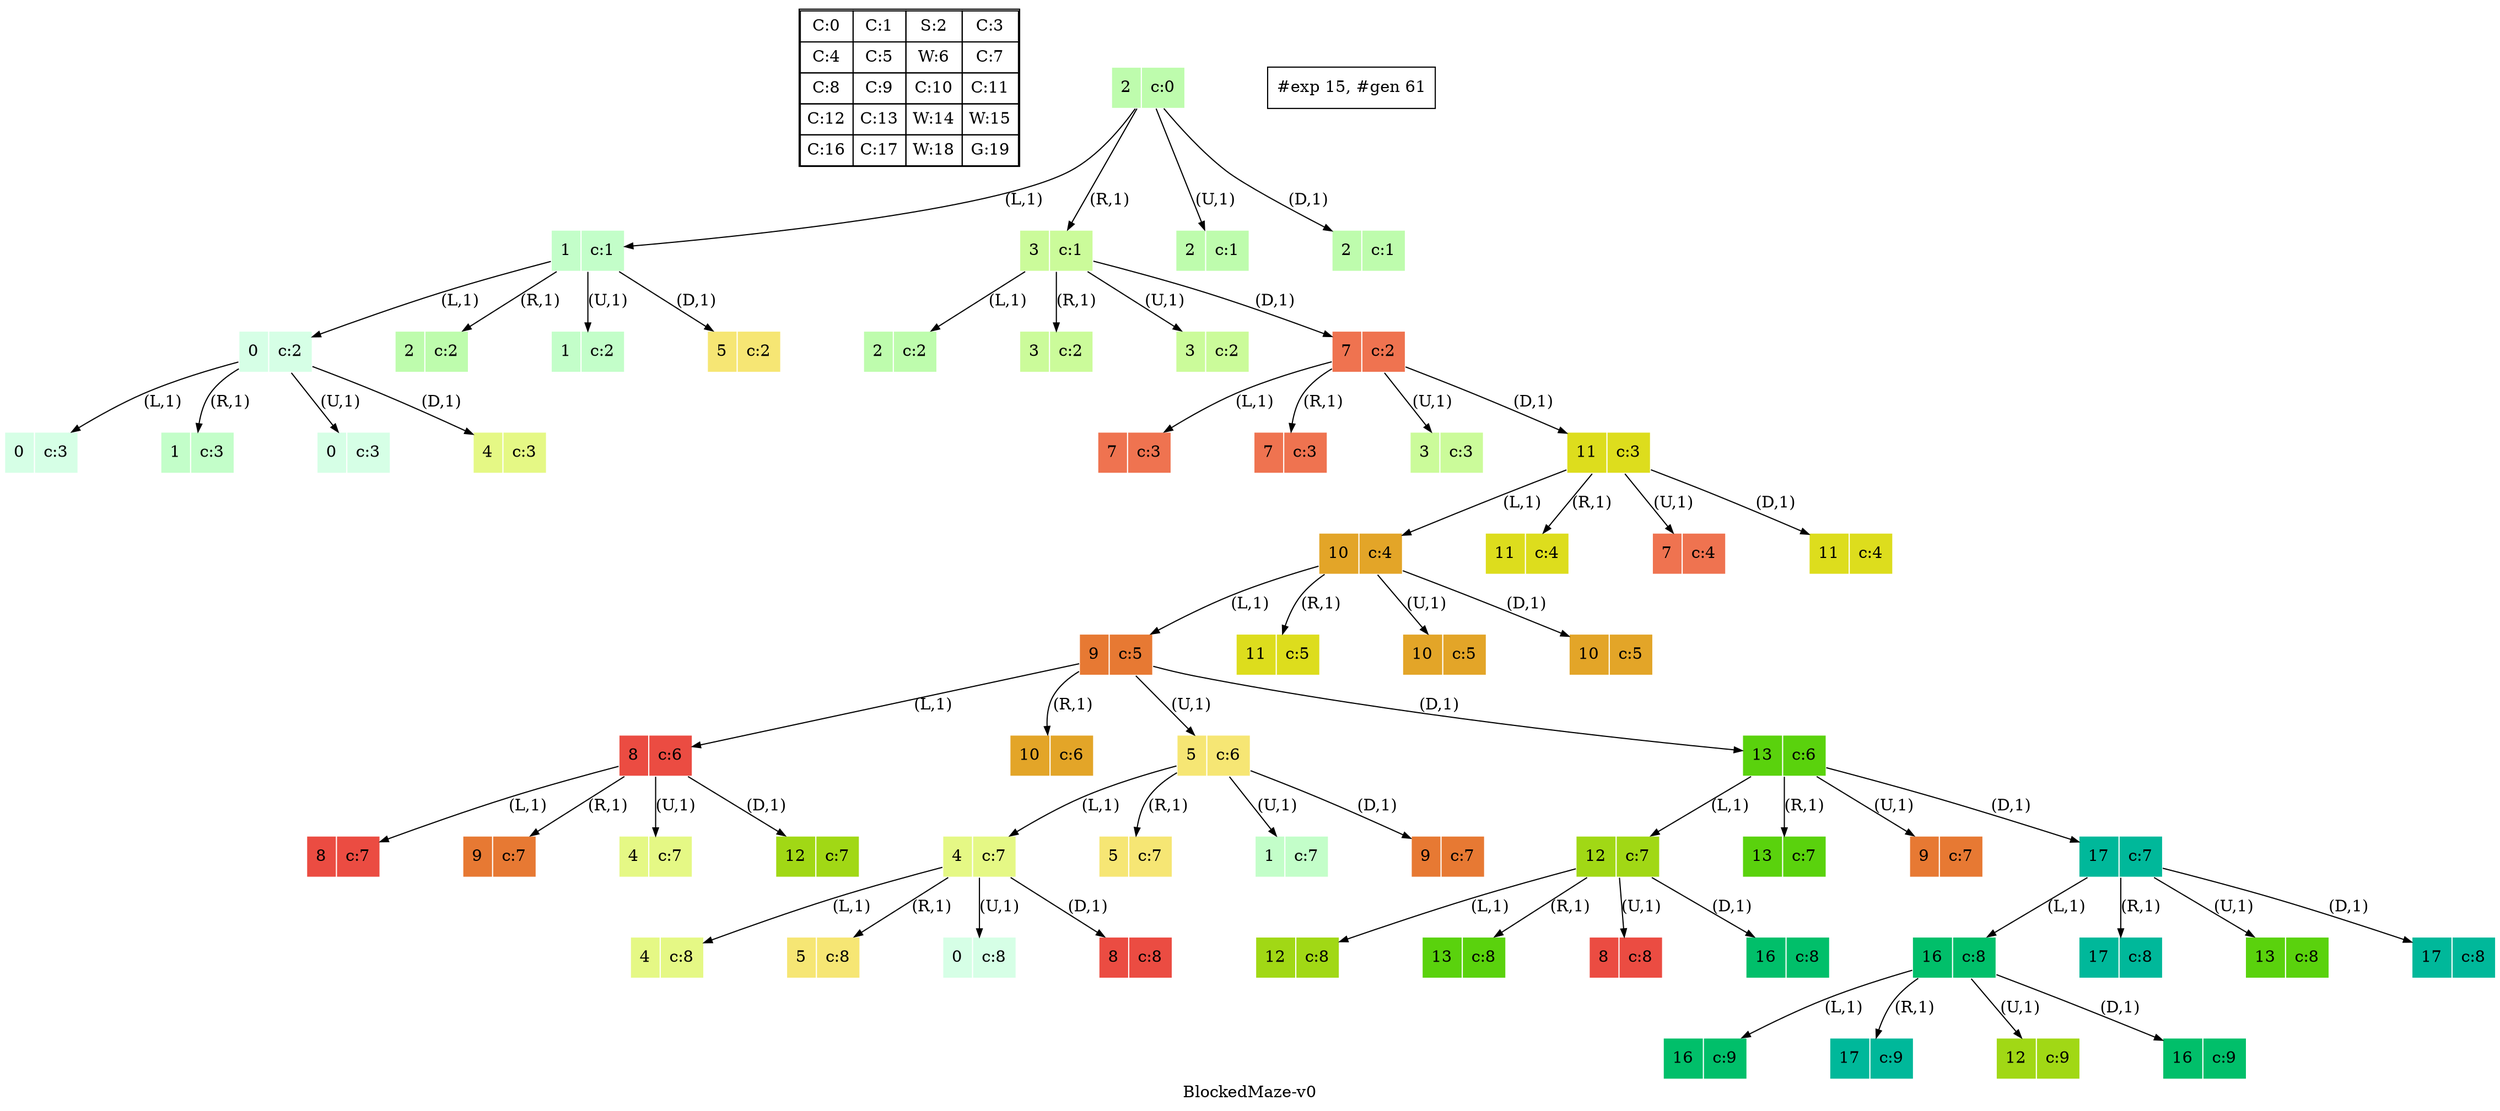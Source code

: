 digraph BlockedMaze { label="BlockedMaze-v0"
subgraph MAP {label=Map;map [shape=plaintext label=<<table border="1" cellpadding="5" cellspacing="0" cellborder="1"><tr><td>C:0</td><td>C:1</td><td>S:2</td><td>C:3</td></tr><tr><td>C:4</td><td>C:5</td><td>W:6</td><td>C:7</td></tr><tr><td>C:8</td><td>C:9</td><td>C:10</td><td>C:11</td></tr><tr><td>C:12</td><td>C:13</td><td>W:14</td><td>W:15</td></tr><tr><td>C:16</td><td>C:17</td><td>W:18</td><td>G:19</td></tr></table>>]} 
nodesep=1 ranksep=0.5 node [shape=record] edge [arrowsize=0.7] 
"0_2" [label="<f0>2 |<f1> c:0" style=filled color=white fillcolor="0.29607843 0.31486959 0.98720184 1.        "]
"0_2.1-0" [label="<f0>1 |<f1> c:1" style=filled color=white fillcolor="0.35098039 0.23194764 0.99315867 1.        "] "0_2" -> "0_2.1-0" [label="(L,1)" ]; 
"0_2.3-1" [label="<f0>3 |<f1> c:1" style=filled color=white fillcolor="0.24901961 0.38410575 0.98063477 1.        "] "0_2" -> "0_2.3-1" [label="(R,1)" ]; 
"0_2.2-2" [label="<f0>2 |<f1> c:1" style=filled color=white fillcolor="0.29607843 0.31486959 0.98720184 1.        "] "0_2" -> "0_2.2-2" [label="(U,1)" ]; 
"0_2.2-3" [label="<f0>2 |<f1> c:1" style=filled color=white fillcolor="0.29607843 0.31486959 0.98720184 1.        "] "0_2" -> "0_2.2-3" [label="(D,1)" ]; 
"0_2.3.2-0" [label="<f0>2 |<f1> c:2" style=filled color=white fillcolor="0.29607843 0.31486959 0.98720184 1.        "] "0_2.3-1" -> "0_2.3.2-0" [label="(L,1)" ]; 
"0_2.3.3-1" [label="<f0>3 |<f1> c:2" style=filled color=white fillcolor="0.24901961 0.38410575 0.98063477 1.        "] "0_2.3-1" -> "0_2.3.3-1" [label="(R,1)" ]; 
"0_2.3.3-2" [label="<f0>3 |<f1> c:2" style=filled color=white fillcolor="0.24901961 0.38410575 0.98063477 1.        "] "0_2.3-1" -> "0_2.3.3-2" [label="(U,1)" ]; 
"0_2.3.7-3" [label="<f0>7 |<f1> c:2" style=filled color=white fillcolor="0.0372549  0.66454018 0.93467977 1.        "] "0_2.3-1" -> "0_2.3.7-3" [label="(D,1)" ]; 
"0_2.3.7.7-0" [label="<f0>7 |<f1> c:3" style=filled color=white fillcolor="0.0372549  0.66454018 0.93467977 1.        "] "0_2.3.7-3" -> "0_2.3.7.7-0" [label="(L,1)" ]; 
"0_2.3.7.7-1" [label="<f0>7 |<f1> c:3" style=filled color=white fillcolor="0.0372549  0.66454018 0.93467977 1.        "] "0_2.3.7-3" -> "0_2.3.7.7-1" [label="(R,1)" ]; 
"0_2.3.7.3-2" [label="<f0>3 |<f1> c:3" style=filled color=white fillcolor="0.24901961 0.38410575 0.98063477 1.        "] "0_2.3.7-3" -> "0_2.3.7.3-2" [label="(U,1)" ]; 
"0_2.3.7.11-3" [label="<f0>11 |<f1> c:3" style=filled color=white fillcolor="0.16666667 0.8660254  0.8660254  1.        "] "0_2.3.7-3" -> "0_2.3.7.11-3" [label="(D,1)" ]; 
"0_2.3.7.11.10-0" [label="<f0>10 |<f1> c:4" style=filled color=white fillcolor="0.11176471 0.81974048 0.88677369 1.        "] "0_2.3.7.11-3" -> "0_2.3.7.11.10-0" [label="(L,1)" ]; 
"0_2.3.7.11.11-1" [label="<f0>11 |<f1> c:4" style=filled color=white fillcolor="0.16666667 0.8660254  0.8660254  1.        "] "0_2.3.7.11-3" -> "0_2.3.7.11.11-1" [label="(R,1)" ]; 
"0_2.3.7.11.7-2" [label="<f0>7 |<f1> c:4" style=filled color=white fillcolor="0.0372549  0.66454018 0.93467977 1.        "] "0_2.3.7.11-3" -> "0_2.3.7.11.7-2" [label="(U,1)" ]; 
"0_2.3.7.11.11-3" [label="<f0>11 |<f1> c:4" style=filled color=white fillcolor="0.16666667 0.8660254  0.8660254  1.        "] "0_2.3.7.11-3" -> "0_2.3.7.11.11-3" [label="(D,1)" ]; 
"0_2.3.7.11.10.9-0" [label="<f0>9 |<f1> c:5" style=filled color=white fillcolor="0.06470588 0.77520398 0.9032472  1.        "] "0_2.3.7.11.10-0" -> "0_2.3.7.11.10.9-0" [label="(L,1)" ]; 
"0_2.3.7.11.10.11-1" [label="<f0>11 |<f1> c:5" style=filled color=white fillcolor="0.16666667 0.8660254  0.8660254  1.        "] "0_2.3.7.11.10-0" -> "0_2.3.7.11.10.11-1" [label="(R,1)" ]; 
"0_2.3.7.11.10.10-2" [label="<f0>10 |<f1> c:5" style=filled color=white fillcolor="0.11176471 0.81974048 0.88677369 1.        "] "0_2.3.7.11.10-0" -> "0_2.3.7.11.10.10-2" [label="(U,1)" ]; 
"0_2.3.7.11.10.10-3" [label="<f0>10 |<f1> c:5" style=filled color=white fillcolor="0.11176471 0.81974048 0.88677369 1.        "] "0_2.3.7.11.10-0" -> "0_2.3.7.11.10.10-3" [label="(D,1)" ]; 
"0_2.3.7.11.10.9.8-0" [label="<f0>8 |<f1> c:6" style=filled color=white fillcolor="0.00980392 0.71791192 0.92090552 1.        "] "0_2.3.7.11.10.9-0" -> "0_2.3.7.11.10.9.8-0" [label="(L,1)" ]; 
"0_2.3.7.11.10.9.10-1" [label="<f0>10 |<f1> c:6" style=filled color=white fillcolor="0.11176471 0.81974048 0.88677369 1.        "] "0_2.3.7.11.10.9-0" -> "0_2.3.7.11.10.9.10-1" [label="(R,1)" ]; 
"0_2.3.7.11.10.9.5-2" [label="<f0>5 |<f1> c:6" style=filled color=white fillcolor="0.14705882 0.52643216 0.96182564 1.        "] "0_2.3.7.11.10.9-0" -> "0_2.3.7.11.10.9.5-2" [label="(U,1)" ]; 
"0_2.3.7.11.10.9.13-3" [label="<f0>13 |<f1> c:6" style=filled color=white fillcolor="0.26862745 0.93467977 0.82325295 1.        "] "0_2.3.7.11.10.9-0" -> "0_2.3.7.11.10.9.13-3" [label="(D,1)" ]; 
"0_2.3.7.11.10.9.13.12-0" [label="<f0>12 |<f1> c:7" style=filled color=white fillcolor="0.21372549 0.9005867  0.84695821 1.        "] "0_2.3.7.11.10.9.13-3" -> "0_2.3.7.11.10.9.13.12-0" [label="(L,1)" ]; 
"0_2.3.7.11.10.9.13.13-1" [label="<f0>13 |<f1> c:7" style=filled color=white fillcolor="0.26862745 0.93467977 0.82325295 1.        "] "0_2.3.7.11.10.9.13-3" -> "0_2.3.7.11.10.9.13.13-1" [label="(R,1)" ]; 
"0_2.3.7.11.10.9.13.9-2" [label="<f0>9 |<f1> c:7" style=filled color=white fillcolor="0.06470588 0.77520398 0.9032472  1.        "] "0_2.3.7.11.10.9.13-3" -> "0_2.3.7.11.10.9.13.9-2" [label="(U,1)" ]; 
"0_2.3.7.11.10.9.13.17-3" [label="<f0>17 |<f1> c:7" style=filled color=white fillcolor="0.47254902 0.99907048 0.72218645 1.        "] "0_2.3.7.11.10.9.13-3" -> "0_2.3.7.11.10.9.13.17-3" [label="(D,1)" ]; 
"0_2.3.7.11.10.9.13.17.16-0" [label="<f0>16 |<f1> c:8" style=filled color=white fillcolor="0.4254902  0.99315867 0.74725253 1.        "] "0_2.3.7.11.10.9.13.17-3" -> "0_2.3.7.11.10.9.13.17.16-0" [label="(L,1)" ]; 
"0_2.3.7.11.10.9.13.17.17-1" [label="<f0>17 |<f1> c:8" style=filled color=white fillcolor="0.47254902 0.99907048 0.72218645 1.        "] "0_2.3.7.11.10.9.13.17-3" -> "0_2.3.7.11.10.9.13.17.17-1" [label="(R,1)" ]; 
"0_2.3.7.11.10.9.13.17.13-2" [label="<f0>13 |<f1> c:8" style=filled color=white fillcolor="0.26862745 0.93467977 0.82325295 1.        "] "0_2.3.7.11.10.9.13.17-3" -> "0_2.3.7.11.10.9.13.17.13-2" [label="(U,1)" ]; 
"0_2.3.7.11.10.9.13.17.17-3" [label="<f0>17 |<f1> c:8" style=filled color=white fillcolor="0.47254902 0.99907048 0.72218645 1.        "] "0_2.3.7.11.10.9.13.17-3" -> "0_2.3.7.11.10.9.13.17.17-3" [label="(D,1)" ]; 
"0_2.3.7.11.10.9.13.17.16.16-0" [label="<f0>16 |<f1> c:9" style=filled color=white fillcolor="0.4254902  0.99315867 0.74725253 1.        "] "0_2.3.7.11.10.9.13.17.16-0" -> "0_2.3.7.11.10.9.13.17.16.16-0" [label="(L,1)" ]; 
"0_2.3.7.11.10.9.13.17.16.17-1" [label="<f0>17 |<f1> c:9" style=filled color=white fillcolor="0.47254902 0.99907048 0.72218645 1.        "] "0_2.3.7.11.10.9.13.17.16-0" -> "0_2.3.7.11.10.9.13.17.16.17-1" [label="(R,1)" ]; 
"0_2.3.7.11.10.9.13.17.16.12-2" [label="<f0>12 |<f1> c:9" style=filled color=white fillcolor="0.21372549 0.9005867  0.84695821 1.        "] "0_2.3.7.11.10.9.13.17.16-0" -> "0_2.3.7.11.10.9.13.17.16.12-2" [label="(U,1)" ]; 
"0_2.3.7.11.10.9.13.17.16.16-3" [label="<f0>16 |<f1> c:9" style=filled color=white fillcolor="0.4254902  0.99315867 0.74725253 1.        "] "0_2.3.7.11.10.9.13.17.16-0" -> "0_2.3.7.11.10.9.13.17.16.16-3" [label="(D,1)" ]; 
"0_2.3.7.11.10.9.13.12.12-0" [label="<f0>12 |<f1> c:8" style=filled color=white fillcolor="0.21372549 0.9005867  0.84695821 1.        "] "0_2.3.7.11.10.9.13.12-0" -> "0_2.3.7.11.10.9.13.12.12-0" [label="(L,1)" ]; 
"0_2.3.7.11.10.9.13.12.13-1" [label="<f0>13 |<f1> c:8" style=filled color=white fillcolor="0.26862745 0.93467977 0.82325295 1.        "] "0_2.3.7.11.10.9.13.12-0" -> "0_2.3.7.11.10.9.13.12.13-1" [label="(R,1)" ]; 
"0_2.3.7.11.10.9.13.12.8-2" [label="<f0>8 |<f1> c:8" style=filled color=white fillcolor="0.00980392 0.71791192 0.92090552 1.        "] "0_2.3.7.11.10.9.13.12-0" -> "0_2.3.7.11.10.9.13.12.8-2" [label="(U,1)" ]; 
"0_2.3.7.11.10.9.13.12.16-3" [label="<f0>16 |<f1> c:8" style=filled color=white fillcolor="0.4254902  0.99315867 0.74725253 1.        "] "0_2.3.7.11.10.9.13.12-0" -> "0_2.3.7.11.10.9.13.12.16-3" [label="(D,1)" ]; 
"0_2.3.7.11.10.9.5.4-0" [label="<f0>4 |<f1> c:7" style=filled color=white fillcolor="0.19411765 0.46220388 0.97128103 1.        "] "0_2.3.7.11.10.9.5-2" -> "0_2.3.7.11.10.9.5.4-0" [label="(L,1)" ]; 
"0_2.3.7.11.10.9.5.5-1" [label="<f0>5 |<f1> c:7" style=filled color=white fillcolor="0.14705882 0.52643216 0.96182564 1.        "] "0_2.3.7.11.10.9.5-2" -> "0_2.3.7.11.10.9.5.5-1" [label="(R,1)" ]; 
"0_2.3.7.11.10.9.5.1-2" [label="<f0>1 |<f1> c:7" style=filled color=white fillcolor="0.35098039 0.23194764 0.99315867 1.        "] "0_2.3.7.11.10.9.5-2" -> "0_2.3.7.11.10.9.5.1-2" [label="(U,1)" ]; 
"0_2.3.7.11.10.9.5.9-3" [label="<f0>9 |<f1> c:7" style=filled color=white fillcolor="0.06470588 0.77520398 0.9032472  1.        "] "0_2.3.7.11.10.9.5-2" -> "0_2.3.7.11.10.9.5.9-3" [label="(D,1)" ]; 
"0_2.3.7.11.10.9.8.8-0" [label="<f0>8 |<f1> c:7" style=filled color=white fillcolor="0.00980392 0.71791192 0.92090552 1.        "] "0_2.3.7.11.10.9.8-0" -> "0_2.3.7.11.10.9.8.8-0" [label="(L,1)" ]; 
"0_2.3.7.11.10.9.8.9-1" [label="<f0>9 |<f1> c:7" style=filled color=white fillcolor="0.06470588 0.77520398 0.9032472  1.        "] "0_2.3.7.11.10.9.8-0" -> "0_2.3.7.11.10.9.8.9-1" [label="(R,1)" ]; 
"0_2.3.7.11.10.9.8.4-2" [label="<f0>4 |<f1> c:7" style=filled color=white fillcolor="0.19411765 0.46220388 0.97128103 1.        "] "0_2.3.7.11.10.9.8-0" -> "0_2.3.7.11.10.9.8.4-2" [label="(U,1)" ]; 
"0_2.3.7.11.10.9.8.12-3" [label="<f0>12 |<f1> c:7" style=filled color=white fillcolor="0.21372549 0.9005867  0.84695821 1.        "] "0_2.3.7.11.10.9.8-0" -> "0_2.3.7.11.10.9.8.12-3" [label="(D,1)" ]; 
"0_2.1.0-0" [label="<f0>0 |<f1> c:2" style=filled color=white fillcolor="0.39803922 0.15947579 0.99679532 1.        "] "0_2.1-0" -> "0_2.1.0-0" [label="(L,1)" ]; 
"0_2.1.2-1" [label="<f0>2 |<f1> c:2" style=filled color=white fillcolor="0.29607843 0.31486959 0.98720184 1.        "] "0_2.1-0" -> "0_2.1.2-1" [label="(R,1)" ]; 
"0_2.1.1-2" [label="<f0>1 |<f1> c:2" style=filled color=white fillcolor="0.35098039 0.23194764 0.99315867 1.        "] "0_2.1-0" -> "0_2.1.1-2" [label="(U,1)" ]; 
"0_2.1.5-3" [label="<f0>5 |<f1> c:2" style=filled color=white fillcolor="0.14705882 0.52643216 0.96182564 1.        "] "0_2.1-0" -> "0_2.1.5-3" [label="(D,1)" ]; 
"0_2.3.7.11.10.9.5.4.4-0" [label="<f0>4 |<f1> c:8" style=filled color=white fillcolor="0.19411765 0.46220388 0.97128103 1.        "] "0_2.3.7.11.10.9.5.4-0" -> "0_2.3.7.11.10.9.5.4.4-0" [label="(L,1)" ]; 
"0_2.3.7.11.10.9.5.4.5-1" [label="<f0>5 |<f1> c:8" style=filled color=white fillcolor="0.14705882 0.52643216 0.96182564 1.        "] "0_2.3.7.11.10.9.5.4-0" -> "0_2.3.7.11.10.9.5.4.5-1" [label="(R,1)" ]; 
"0_2.3.7.11.10.9.5.4.0-2" [label="<f0>0 |<f1> c:8" style=filled color=white fillcolor="0.39803922 0.15947579 0.99679532 1.        "] "0_2.3.7.11.10.9.5.4-0" -> "0_2.3.7.11.10.9.5.4.0-2" [label="(U,1)" ]; 
"0_2.3.7.11.10.9.5.4.8-3" [label="<f0>8 |<f1> c:8" style=filled color=white fillcolor="0.00980392 0.71791192 0.92090552 1.        "] "0_2.3.7.11.10.9.5.4-0" -> "0_2.3.7.11.10.9.5.4.8-3" [label="(D,1)" ]; 
"0_2.1.0.0-0" [label="<f0>0 |<f1> c:3" style=filled color=white fillcolor="0.39803922 0.15947579 0.99679532 1.        "] "0_2.1.0-0" -> "0_2.1.0.0-0" [label="(L,1)" ]; 
"0_2.1.0.1-1" [label="<f0>1 |<f1> c:3" style=filled color=white fillcolor="0.35098039 0.23194764 0.99315867 1.        "] "0_2.1.0-0" -> "0_2.1.0.1-1" [label="(R,1)" ]; 
"0_2.1.0.0-2" [label="<f0>0 |<f1> c:3" style=filled color=white fillcolor="0.39803922 0.15947579 0.99679532 1.        "] "0_2.1.0-0" -> "0_2.1.0.0-2" [label="(U,1)" ]; 
"0_2.1.0.4-3" [label="<f0>4 |<f1> c:3" style=filled color=white fillcolor="0.19411765 0.46220388 0.97128103 1.        "] "0_2.1.0-0" -> "0_2.1.0.4-3" [label="(D,1)" ];  "#exp 15, #gen 61" [ shape=box ];
}
